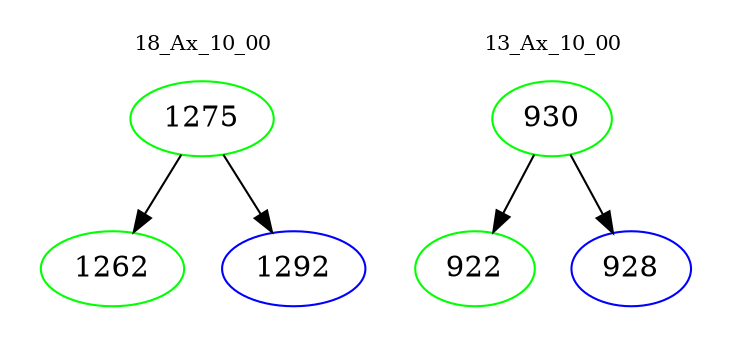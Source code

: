 digraph{
subgraph cluster_0 {
color = white
label = "18_Ax_10_00";
fontsize=10;
T0_1275 [label="1275", color="green"]
T0_1275 -> T0_1262 [color="black"]
T0_1262 [label="1262", color="green"]
T0_1275 -> T0_1292 [color="black"]
T0_1292 [label="1292", color="blue"]
}
subgraph cluster_1 {
color = white
label = "13_Ax_10_00";
fontsize=10;
T1_930 [label="930", color="green"]
T1_930 -> T1_922 [color="black"]
T1_922 [label="922", color="green"]
T1_930 -> T1_928 [color="black"]
T1_928 [label="928", color="blue"]
}
}
